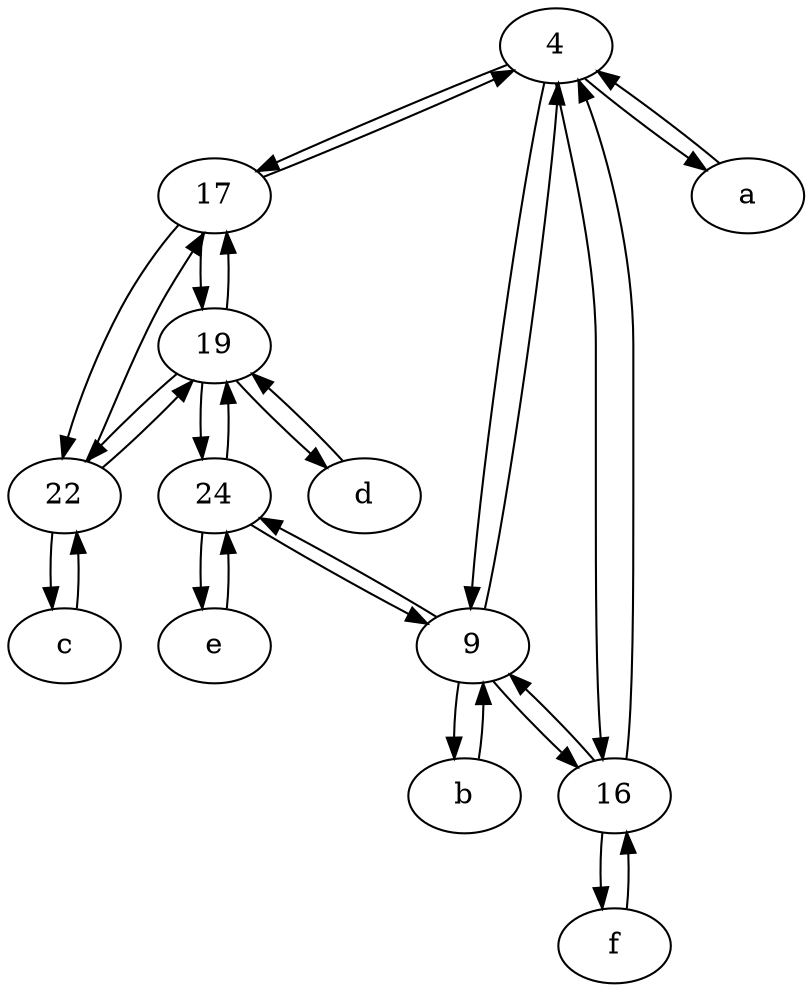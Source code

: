 digraph  {
	4;
	17;
	24;
	c [pos="20,10!"];
	d [pos="20,30!"];
	f [pos="15,45!"];
	16;
	a [pos="40,10!"];
	9;
	b [pos="50,20!"];
	22;
	19;
	e [pos="30,50!"];
	19 -> 24;
	17 -> 22;
	17 -> 19;
	16 -> f;
	4 -> 9;
	4 -> 16;
	16 -> 9;
	19 -> d;
	c -> 22;
	24 -> 9;
	16 -> 4;
	a -> 4;
	4 -> 17;
	9 -> 4;
	e -> 24;
	22 -> c;
	22 -> 19;
	d -> 19;
	19 -> 22;
	b -> 9;
	9 -> 16;
	9 -> b;
	9 -> 24;
	22 -> 17;
	19 -> 17;
	24 -> 19;
	f -> 16;
	4 -> a;
	17 -> 4;
	24 -> e;

	}